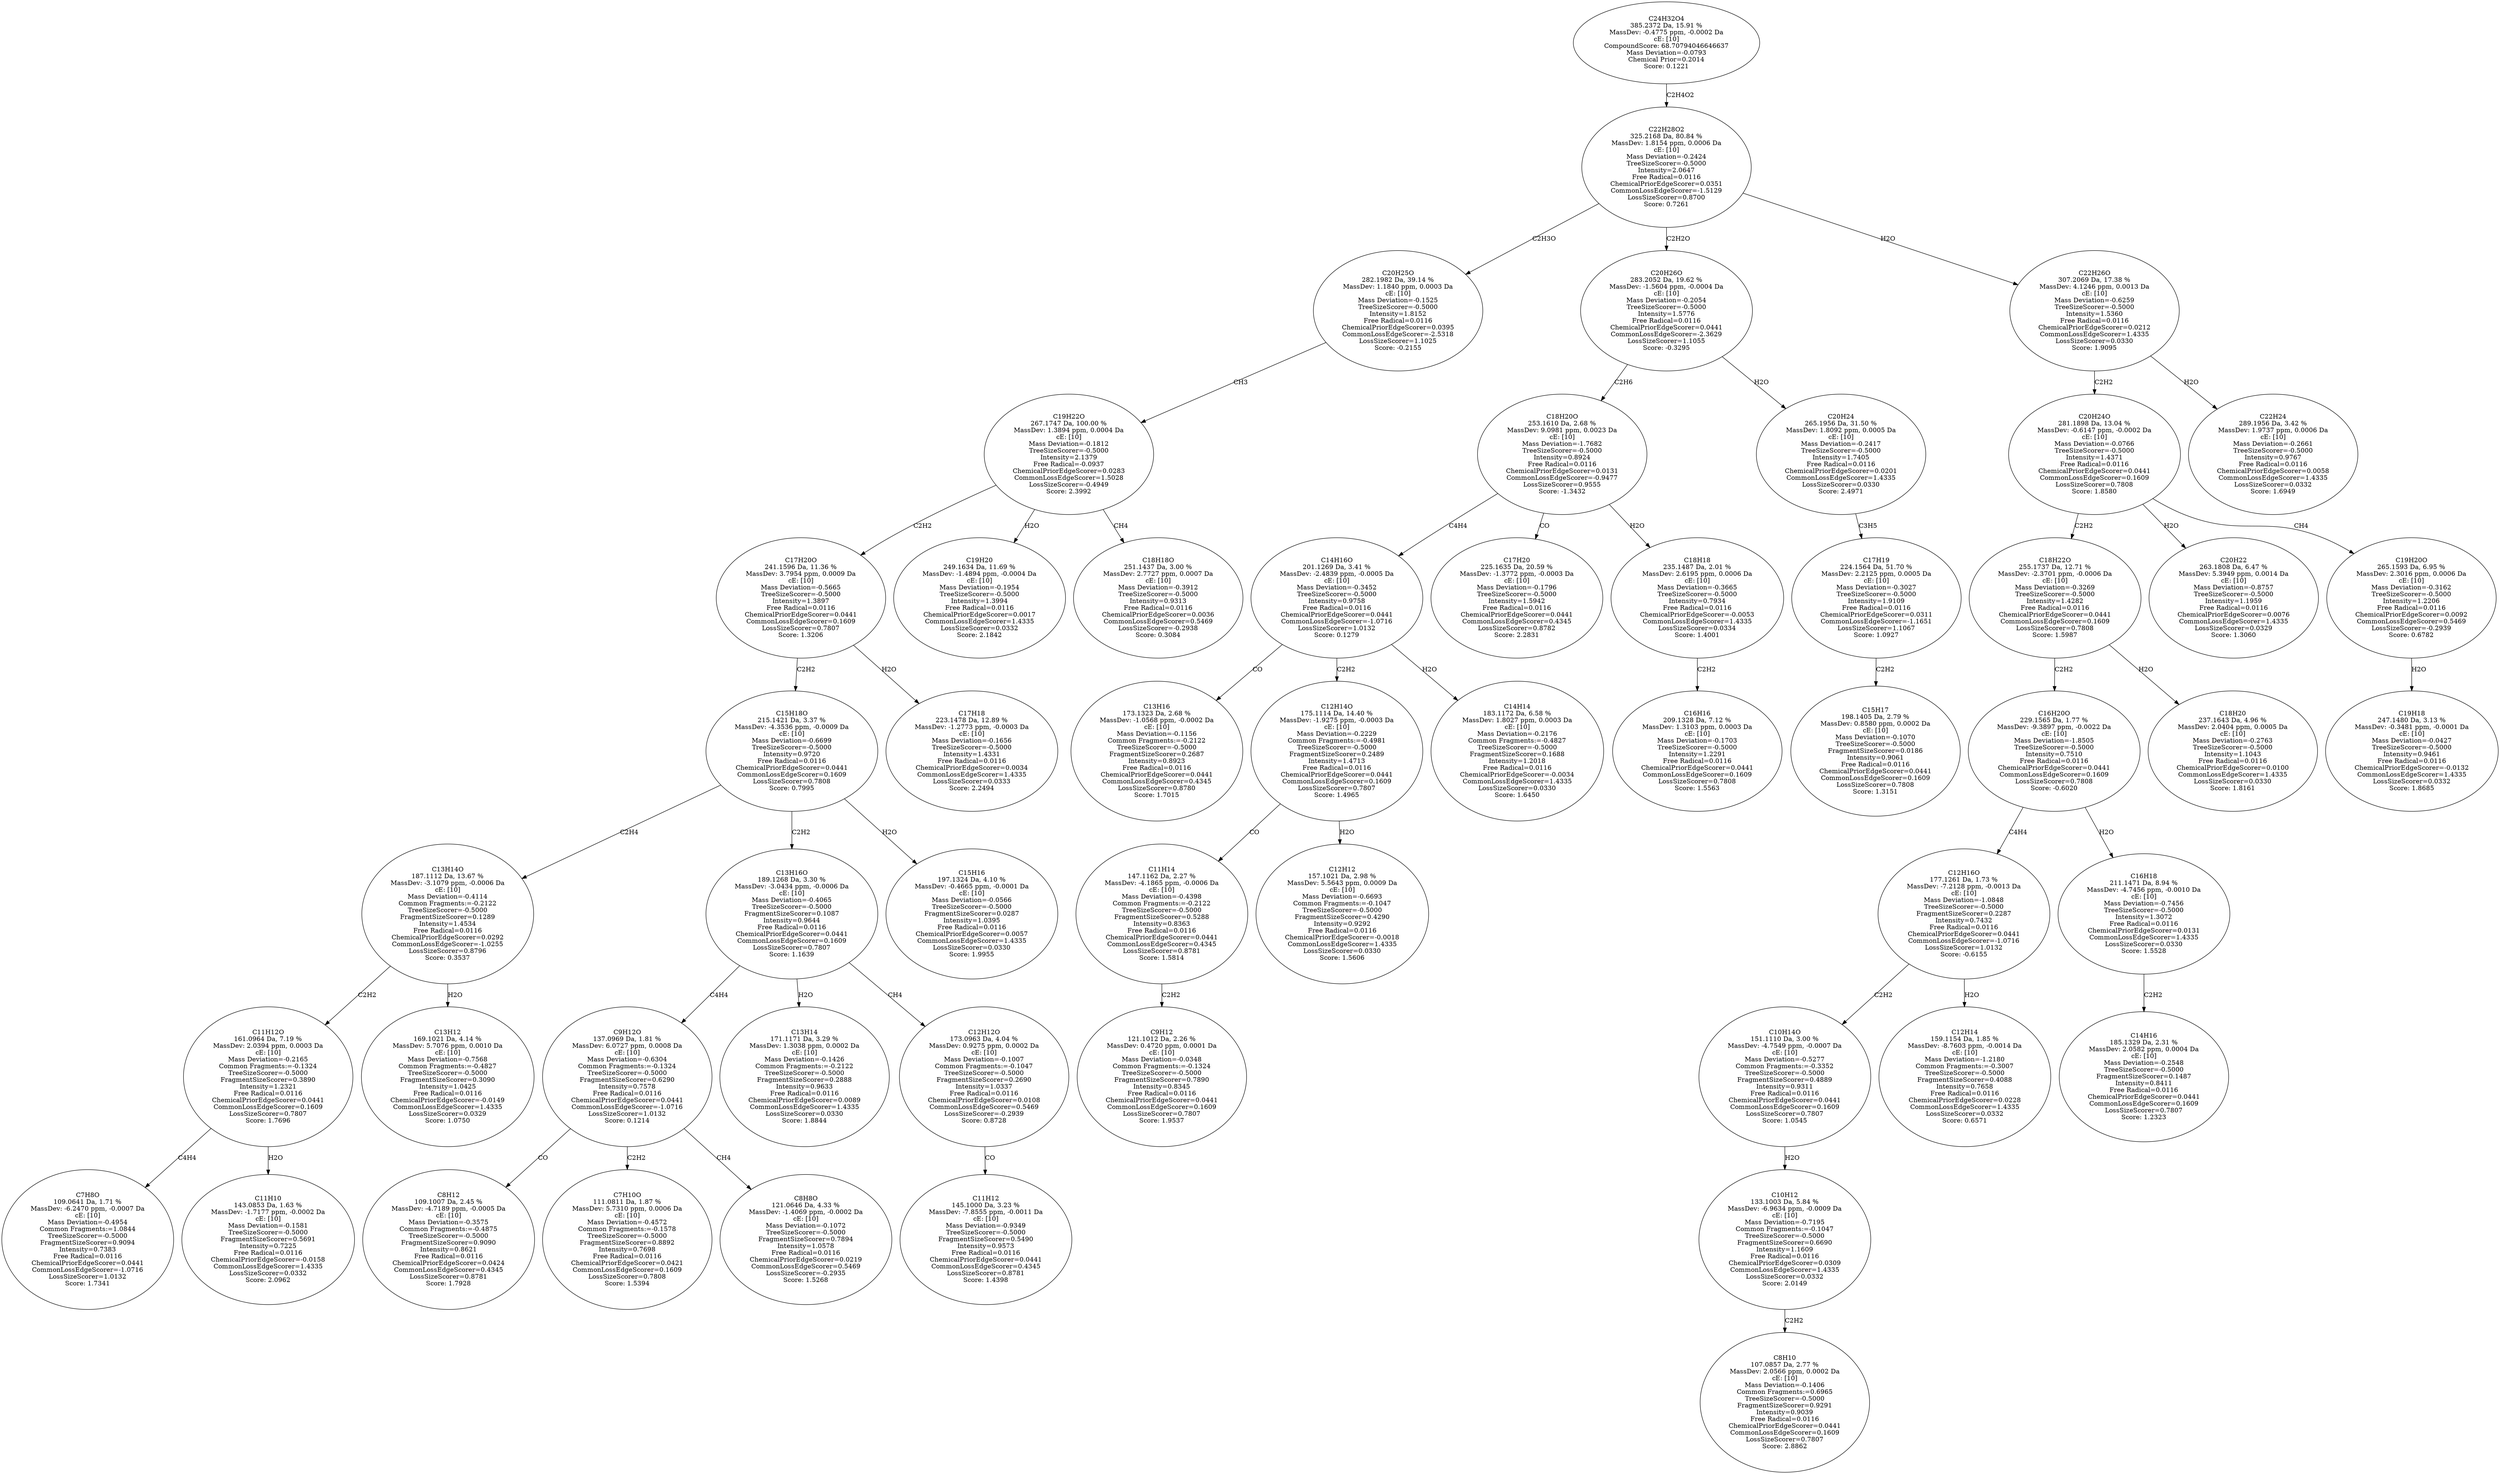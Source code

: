 strict digraph {
v1 [label="C7H8O\n109.0641 Da, 1.71 %\nMassDev: -6.2470 ppm, -0.0007 Da\ncE: [10]\nMass Deviation=-0.4954\nCommon Fragments:=1.0844\nTreeSizeScorer=-0.5000\nFragmentSizeScorer=0.9094\nIntensity=0.7383\nFree Radical=0.0116\nChemicalPriorEdgeScorer=0.0441\nCommonLossEdgeScorer=-1.0716\nLossSizeScorer=1.0132\nScore: 1.7341"];
v2 [label="C11H10\n143.0853 Da, 1.63 %\nMassDev: -1.7177 ppm, -0.0002 Da\ncE: [10]\nMass Deviation=-0.1581\nTreeSizeScorer=-0.5000\nFragmentSizeScorer=0.5691\nIntensity=0.7225\nFree Radical=0.0116\nChemicalPriorEdgeScorer=-0.0158\nCommonLossEdgeScorer=1.4335\nLossSizeScorer=0.0332\nScore: 2.0962"];
v3 [label="C11H12O\n161.0964 Da, 7.19 %\nMassDev: 2.0394 ppm, 0.0003 Da\ncE: [10]\nMass Deviation=-0.2165\nCommon Fragments:=-0.1324\nTreeSizeScorer=-0.5000\nFragmentSizeScorer=0.3890\nIntensity=1.2321\nFree Radical=0.0116\nChemicalPriorEdgeScorer=0.0441\nCommonLossEdgeScorer=0.1609\nLossSizeScorer=0.7807\nScore: 1.7696"];
v4 [label="C13H12\n169.1021 Da, 4.14 %\nMassDev: 5.7076 ppm, 0.0010 Da\ncE: [10]\nMass Deviation=-0.7568\nCommon Fragments:=-0.4827\nTreeSizeScorer=-0.5000\nFragmentSizeScorer=0.3090\nIntensity=1.0425\nFree Radical=0.0116\nChemicalPriorEdgeScorer=-0.0149\nCommonLossEdgeScorer=1.4335\nLossSizeScorer=0.0329\nScore: 1.0750"];
v5 [label="C13H14O\n187.1112 Da, 13.67 %\nMassDev: -3.1079 ppm, -0.0006 Da\ncE: [10]\nMass Deviation=-0.4114\nCommon Fragments:=-0.2122\nTreeSizeScorer=-0.5000\nFragmentSizeScorer=0.1289\nIntensity=1.4534\nFree Radical=0.0116\nChemicalPriorEdgeScorer=0.0292\nCommonLossEdgeScorer=-1.0255\nLossSizeScorer=0.8796\nScore: 0.3537"];
v6 [label="C8H12\n109.1007 Da, 2.45 %\nMassDev: -4.7189 ppm, -0.0005 Da\ncE: [10]\nMass Deviation=-0.3575\nCommon Fragments:=-0.4875\nTreeSizeScorer=-0.5000\nFragmentSizeScorer=0.9090\nIntensity=0.8621\nFree Radical=0.0116\nChemicalPriorEdgeScorer=0.0424\nCommonLossEdgeScorer=0.4345\nLossSizeScorer=0.8781\nScore: 1.7928"];
v7 [label="C7H10O\n111.0811 Da, 1.87 %\nMassDev: 5.7310 ppm, 0.0006 Da\ncE: [10]\nMass Deviation=-0.4572\nCommon Fragments:=-0.1578\nTreeSizeScorer=-0.5000\nFragmentSizeScorer=0.8892\nIntensity=0.7698\nFree Radical=0.0116\nChemicalPriorEdgeScorer=0.0421\nCommonLossEdgeScorer=0.1609\nLossSizeScorer=0.7808\nScore: 1.5394"];
v8 [label="C8H8O\n121.0646 Da, 4.33 %\nMassDev: -1.4069 ppm, -0.0002 Da\ncE: [10]\nMass Deviation=-0.1072\nTreeSizeScorer=-0.5000\nFragmentSizeScorer=0.7894\nIntensity=1.0578\nFree Radical=0.0116\nChemicalPriorEdgeScorer=0.0219\nCommonLossEdgeScorer=0.5469\nLossSizeScorer=-0.2935\nScore: 1.5268"];
v9 [label="C9H12O\n137.0969 Da, 1.81 %\nMassDev: 6.0727 ppm, 0.0008 Da\ncE: [10]\nMass Deviation=-0.6304\nCommon Fragments:=-0.1324\nTreeSizeScorer=-0.5000\nFragmentSizeScorer=0.6290\nIntensity=0.7578\nFree Radical=0.0116\nChemicalPriorEdgeScorer=0.0441\nCommonLossEdgeScorer=-1.0716\nLossSizeScorer=1.0132\nScore: 0.1214"];
v10 [label="C13H14\n171.1171 Da, 3.29 %\nMassDev: 1.3038 ppm, 0.0002 Da\ncE: [10]\nMass Deviation=-0.1426\nCommon Fragments:=-0.2122\nTreeSizeScorer=-0.5000\nFragmentSizeScorer=0.2888\nIntensity=0.9633\nFree Radical=0.0116\nChemicalPriorEdgeScorer=0.0089\nCommonLossEdgeScorer=1.4335\nLossSizeScorer=0.0330\nScore: 1.8844"];
v11 [label="C11H12\n145.1000 Da, 3.23 %\nMassDev: -7.8555 ppm, -0.0011 Da\ncE: [10]\nMass Deviation=-0.9349\nTreeSizeScorer=-0.5000\nFragmentSizeScorer=0.5490\nIntensity=0.9573\nFree Radical=0.0116\nChemicalPriorEdgeScorer=0.0441\nCommonLossEdgeScorer=0.4345\nLossSizeScorer=0.8781\nScore: 1.4398"];
v12 [label="C12H12O\n173.0963 Da, 4.04 %\nMassDev: 0.9275 ppm, 0.0002 Da\ncE: [10]\nMass Deviation=-0.1007\nCommon Fragments:=-0.1047\nTreeSizeScorer=-0.5000\nFragmentSizeScorer=0.2690\nIntensity=1.0337\nFree Radical=0.0116\nChemicalPriorEdgeScorer=0.0108\nCommonLossEdgeScorer=0.5469\nLossSizeScorer=-0.2939\nScore: 0.8728"];
v13 [label="C13H16O\n189.1268 Da, 3.30 %\nMassDev: -3.0434 ppm, -0.0006 Da\ncE: [10]\nMass Deviation=-0.4065\nTreeSizeScorer=-0.5000\nFragmentSizeScorer=0.1087\nIntensity=0.9644\nFree Radical=0.0116\nChemicalPriorEdgeScorer=0.0441\nCommonLossEdgeScorer=0.1609\nLossSizeScorer=0.7807\nScore: 1.1639"];
v14 [label="C15H16\n197.1324 Da, 4.10 %\nMassDev: -0.4665 ppm, -0.0001 Da\ncE: [10]\nMass Deviation=-0.0566\nTreeSizeScorer=-0.5000\nFragmentSizeScorer=0.0287\nIntensity=1.0395\nFree Radical=0.0116\nChemicalPriorEdgeScorer=0.0057\nCommonLossEdgeScorer=1.4335\nLossSizeScorer=0.0330\nScore: 1.9955"];
v15 [label="C15H18O\n215.1421 Da, 3.37 %\nMassDev: -4.3536 ppm, -0.0009 Da\ncE: [10]\nMass Deviation=-0.6699\nTreeSizeScorer=-0.5000\nIntensity=0.9720\nFree Radical=0.0116\nChemicalPriorEdgeScorer=0.0441\nCommonLossEdgeScorer=0.1609\nLossSizeScorer=0.7808\nScore: 0.7995"];
v16 [label="C17H18\n223.1478 Da, 12.89 %\nMassDev: -1.2773 ppm, -0.0003 Da\ncE: [10]\nMass Deviation=-0.1656\nTreeSizeScorer=-0.5000\nIntensity=1.4331\nFree Radical=0.0116\nChemicalPriorEdgeScorer=0.0034\nCommonLossEdgeScorer=1.4335\nLossSizeScorer=0.0333\nScore: 2.2494"];
v17 [label="C17H20O\n241.1596 Da, 11.36 %\nMassDev: 3.7954 ppm, 0.0009 Da\ncE: [10]\nMass Deviation=-0.5665\nTreeSizeScorer=-0.5000\nIntensity=1.3897\nFree Radical=0.0116\nChemicalPriorEdgeScorer=0.0441\nCommonLossEdgeScorer=0.1609\nLossSizeScorer=0.7807\nScore: 1.3206"];
v18 [label="C19H20\n249.1634 Da, 11.69 %\nMassDev: -1.4894 ppm, -0.0004 Da\ncE: [10]\nMass Deviation=-0.1954\nTreeSizeScorer=-0.5000\nIntensity=1.3994\nFree Radical=0.0116\nChemicalPriorEdgeScorer=0.0017\nCommonLossEdgeScorer=1.4335\nLossSizeScorer=0.0332\nScore: 2.1842"];
v19 [label="C18H18O\n251.1437 Da, 3.00 %\nMassDev: 2.7727 ppm, 0.0007 Da\ncE: [10]\nMass Deviation=-0.3912\nTreeSizeScorer=-0.5000\nIntensity=0.9313\nFree Radical=0.0116\nChemicalPriorEdgeScorer=0.0036\nCommonLossEdgeScorer=0.5469\nLossSizeScorer=-0.2938\nScore: 0.3084"];
v20 [label="C19H22O\n267.1747 Da, 100.00 %\nMassDev: 1.3894 ppm, 0.0004 Da\ncE: [10]\nMass Deviation=-0.1812\nTreeSizeScorer=-0.5000\nIntensity=2.1379\nFree Radical=-0.0937\nChemicalPriorEdgeScorer=0.0283\nCommonLossEdgeScorer=1.5028\nLossSizeScorer=-0.4949\nScore: 2.3992"];
v21 [label="C20H25O\n282.1982 Da, 39.14 %\nMassDev: 1.1840 ppm, 0.0003 Da\ncE: [10]\nMass Deviation=-0.1525\nTreeSizeScorer=-0.5000\nIntensity=1.8152\nFree Radical=0.0116\nChemicalPriorEdgeScorer=0.0395\nCommonLossEdgeScorer=-2.5318\nLossSizeScorer=1.1025\nScore: -0.2155"];
v22 [label="C13H16\n173.1323 Da, 2.68 %\nMassDev: -1.0568 ppm, -0.0002 Da\ncE: [10]\nMass Deviation=-0.1156\nCommon Fragments:=-0.2122\nTreeSizeScorer=-0.5000\nFragmentSizeScorer=0.2687\nIntensity=0.8923\nFree Radical=0.0116\nChemicalPriorEdgeScorer=0.0441\nCommonLossEdgeScorer=0.4345\nLossSizeScorer=0.8780\nScore: 1.7015"];
v23 [label="C9H12\n121.1012 Da, 2.26 %\nMassDev: 0.4720 ppm, 0.0001 Da\ncE: [10]\nMass Deviation=-0.0348\nCommon Fragments:=-0.1324\nTreeSizeScorer=-0.5000\nFragmentSizeScorer=0.7890\nIntensity=0.8345\nFree Radical=0.0116\nChemicalPriorEdgeScorer=0.0441\nCommonLossEdgeScorer=0.1609\nLossSizeScorer=0.7807\nScore: 1.9537"];
v24 [label="C11H14\n147.1162 Da, 2.27 %\nMassDev: -4.1865 ppm, -0.0006 Da\ncE: [10]\nMass Deviation=-0.4398\nCommon Fragments:=-0.2122\nTreeSizeScorer=-0.5000\nFragmentSizeScorer=0.5288\nIntensity=0.8363\nFree Radical=0.0116\nChemicalPriorEdgeScorer=0.0441\nCommonLossEdgeScorer=0.4345\nLossSizeScorer=0.8781\nScore: 1.5814"];
v25 [label="C12H12\n157.1021 Da, 2.98 %\nMassDev: 5.5643 ppm, 0.0009 Da\ncE: [10]\nMass Deviation=-0.6693\nCommon Fragments:=-0.1047\nTreeSizeScorer=-0.5000\nFragmentSizeScorer=0.4290\nIntensity=0.9292\nFree Radical=0.0116\nChemicalPriorEdgeScorer=-0.0018\nCommonLossEdgeScorer=1.4335\nLossSizeScorer=0.0330\nScore: 1.5606"];
v26 [label="C12H14O\n175.1114 Da, 14.40 %\nMassDev: -1.9275 ppm, -0.0003 Da\ncE: [10]\nMass Deviation=-0.2229\nCommon Fragments:=-0.4981\nTreeSizeScorer=-0.5000\nFragmentSizeScorer=0.2489\nIntensity=1.4713\nFree Radical=0.0116\nChemicalPriorEdgeScorer=0.0441\nCommonLossEdgeScorer=0.1609\nLossSizeScorer=0.7807\nScore: 1.4965"];
v27 [label="C14H14\n183.1172 Da, 6.58 %\nMassDev: 1.8027 ppm, 0.0003 Da\ncE: [10]\nMass Deviation=-0.2176\nCommon Fragments:=-0.4827\nTreeSizeScorer=-0.5000\nFragmentSizeScorer=0.1688\nIntensity=1.2018\nFree Radical=0.0116\nChemicalPriorEdgeScorer=-0.0034\nCommonLossEdgeScorer=1.4335\nLossSizeScorer=0.0330\nScore: 1.6450"];
v28 [label="C14H16O\n201.1269 Da, 3.41 %\nMassDev: -2.4839 ppm, -0.0005 Da\ncE: [10]\nMass Deviation=-0.3452\nTreeSizeScorer=-0.5000\nIntensity=0.9758\nFree Radical=0.0116\nChemicalPriorEdgeScorer=0.0441\nCommonLossEdgeScorer=-1.0716\nLossSizeScorer=1.0132\nScore: 0.1279"];
v29 [label="C17H20\n225.1635 Da, 20.59 %\nMassDev: -1.3772 ppm, -0.0003 Da\ncE: [10]\nMass Deviation=-0.1796\nTreeSizeScorer=-0.5000\nIntensity=1.5942\nFree Radical=0.0116\nChemicalPriorEdgeScorer=0.0441\nCommonLossEdgeScorer=0.4345\nLossSizeScorer=0.8782\nScore: 2.2831"];
v30 [label="C16H16\n209.1328 Da, 7.12 %\nMassDev: 1.3103 ppm, 0.0003 Da\ncE: [10]\nMass Deviation=-0.1703\nTreeSizeScorer=-0.5000\nIntensity=1.2291\nFree Radical=0.0116\nChemicalPriorEdgeScorer=0.0441\nCommonLossEdgeScorer=0.1609\nLossSizeScorer=0.7808\nScore: 1.5563"];
v31 [label="C18H18\n235.1487 Da, 2.01 %\nMassDev: 2.6195 ppm, 0.0006 Da\ncE: [10]\nMass Deviation=-0.3665\nTreeSizeScorer=-0.5000\nIntensity=0.7934\nFree Radical=0.0116\nChemicalPriorEdgeScorer=-0.0053\nCommonLossEdgeScorer=1.4335\nLossSizeScorer=0.0334\nScore: 1.4001"];
v32 [label="C18H20O\n253.1610 Da, 2.68 %\nMassDev: 9.0981 ppm, 0.0023 Da\ncE: [10]\nMass Deviation=-1.7682\nTreeSizeScorer=-0.5000\nIntensity=0.8924\nFree Radical=0.0116\nChemicalPriorEdgeScorer=0.0131\nCommonLossEdgeScorer=-0.9477\nLossSizeScorer=0.9555\nScore: -1.3432"];
v33 [label="C15H17\n198.1405 Da, 2.79 %\nMassDev: 0.8580 ppm, 0.0002 Da\ncE: [10]\nMass Deviation=-0.1070\nTreeSizeScorer=-0.5000\nFragmentSizeScorer=0.0186\nIntensity=0.9061\nFree Radical=0.0116\nChemicalPriorEdgeScorer=0.0441\nCommonLossEdgeScorer=0.1609\nLossSizeScorer=0.7808\nScore: 1.3151"];
v34 [label="C17H19\n224.1564 Da, 51.70 %\nMassDev: 2.2125 ppm, 0.0005 Da\ncE: [10]\nMass Deviation=-0.3027\nTreeSizeScorer=-0.5000\nIntensity=1.9109\nFree Radical=0.0116\nChemicalPriorEdgeScorer=0.0311\nCommonLossEdgeScorer=-1.1651\nLossSizeScorer=1.1067\nScore: 1.0927"];
v35 [label="C20H24\n265.1956 Da, 31.50 %\nMassDev: 1.8092 ppm, 0.0005 Da\ncE: [10]\nMass Deviation=-0.2417\nTreeSizeScorer=-0.5000\nIntensity=1.7405\nFree Radical=0.0116\nChemicalPriorEdgeScorer=0.0201\nCommonLossEdgeScorer=1.4335\nLossSizeScorer=0.0330\nScore: 2.4971"];
v36 [label="C20H26O\n283.2052 Da, 19.62 %\nMassDev: -1.5604 ppm, -0.0004 Da\ncE: [10]\nMass Deviation=-0.2054\nTreeSizeScorer=-0.5000\nIntensity=1.5776\nFree Radical=0.0116\nChemicalPriorEdgeScorer=0.0441\nCommonLossEdgeScorer=-2.3629\nLossSizeScorer=1.1055\nScore: -0.3295"];
v37 [label="C8H10\n107.0857 Da, 2.77 %\nMassDev: 2.0566 ppm, 0.0002 Da\ncE: [10]\nMass Deviation=-0.1406\nCommon Fragments:=0.6965\nTreeSizeScorer=-0.5000\nFragmentSizeScorer=0.9291\nIntensity=0.9039\nFree Radical=0.0116\nChemicalPriorEdgeScorer=0.0441\nCommonLossEdgeScorer=0.1609\nLossSizeScorer=0.7807\nScore: 2.8862"];
v38 [label="C10H12\n133.1003 Da, 5.84 %\nMassDev: -6.9634 ppm, -0.0009 Da\ncE: [10]\nMass Deviation=-0.7195\nCommon Fragments:=-0.1047\nTreeSizeScorer=-0.5000\nFragmentSizeScorer=0.6690\nIntensity=1.1609\nFree Radical=0.0116\nChemicalPriorEdgeScorer=0.0309\nCommonLossEdgeScorer=1.4335\nLossSizeScorer=0.0332\nScore: 2.0149"];
v39 [label="C10H14O\n151.1110 Da, 3.00 %\nMassDev: -4.7549 ppm, -0.0007 Da\ncE: [10]\nMass Deviation=-0.5277\nCommon Fragments:=-0.3352\nTreeSizeScorer=-0.5000\nFragmentSizeScorer=0.4889\nIntensity=0.9311\nFree Radical=0.0116\nChemicalPriorEdgeScorer=0.0441\nCommonLossEdgeScorer=0.1609\nLossSizeScorer=0.7807\nScore: 1.0545"];
v40 [label="C12H14\n159.1154 Da, 1.85 %\nMassDev: -8.7603 ppm, -0.0014 Da\ncE: [10]\nMass Deviation=-1.2180\nCommon Fragments:=-0.3007\nTreeSizeScorer=-0.5000\nFragmentSizeScorer=0.4088\nIntensity=0.7658\nFree Radical=0.0116\nChemicalPriorEdgeScorer=0.0228\nCommonLossEdgeScorer=1.4335\nLossSizeScorer=0.0332\nScore: 0.6571"];
v41 [label="C12H16O\n177.1261 Da, 1.73 %\nMassDev: -7.2128 ppm, -0.0013 Da\ncE: [10]\nMass Deviation=-1.0848\nTreeSizeScorer=-0.5000\nFragmentSizeScorer=0.2287\nIntensity=0.7432\nFree Radical=0.0116\nChemicalPriorEdgeScorer=0.0441\nCommonLossEdgeScorer=-1.0716\nLossSizeScorer=1.0132\nScore: -0.6155"];
v42 [label="C14H16\n185.1329 Da, 2.31 %\nMassDev: 2.0582 ppm, 0.0004 Da\ncE: [10]\nMass Deviation=-0.2548\nTreeSizeScorer=-0.5000\nFragmentSizeScorer=0.1487\nIntensity=0.8411\nFree Radical=0.0116\nChemicalPriorEdgeScorer=0.0441\nCommonLossEdgeScorer=0.1609\nLossSizeScorer=0.7807\nScore: 1.2323"];
v43 [label="C16H18\n211.1471 Da, 8.94 %\nMassDev: -4.7456 ppm, -0.0010 Da\ncE: [10]\nMass Deviation=-0.7456\nTreeSizeScorer=-0.5000\nIntensity=1.3072\nFree Radical=0.0116\nChemicalPriorEdgeScorer=0.0131\nCommonLossEdgeScorer=1.4335\nLossSizeScorer=0.0330\nScore: 1.5528"];
v44 [label="C16H20O\n229.1565 Da, 1.77 %\nMassDev: -9.3897 ppm, -0.0022 Da\ncE: [10]\nMass Deviation=-1.8505\nTreeSizeScorer=-0.5000\nIntensity=0.7510\nFree Radical=0.0116\nChemicalPriorEdgeScorer=0.0441\nCommonLossEdgeScorer=0.1609\nLossSizeScorer=0.7808\nScore: -0.6020"];
v45 [label="C18H20\n237.1643 Da, 4.96 %\nMassDev: 2.0404 ppm, 0.0005 Da\ncE: [10]\nMass Deviation=-0.2763\nTreeSizeScorer=-0.5000\nIntensity=1.1043\nFree Radical=0.0116\nChemicalPriorEdgeScorer=0.0100\nCommonLossEdgeScorer=1.4335\nLossSizeScorer=0.0330\nScore: 1.8161"];
v46 [label="C18H22O\n255.1737 Da, 12.71 %\nMassDev: -2.3701 ppm, -0.0006 Da\ncE: [10]\nMass Deviation=-0.3269\nTreeSizeScorer=-0.5000\nIntensity=1.4282\nFree Radical=0.0116\nChemicalPriorEdgeScorer=0.0441\nCommonLossEdgeScorer=0.1609\nLossSizeScorer=0.7808\nScore: 1.5987"];
v47 [label="C20H22\n263.1808 Da, 6.47 %\nMassDev: 5.3949 ppm, 0.0014 Da\ncE: [10]\nMass Deviation=-0.8757\nTreeSizeScorer=-0.5000\nIntensity=1.1959\nFree Radical=0.0116\nChemicalPriorEdgeScorer=0.0076\nCommonLossEdgeScorer=1.4335\nLossSizeScorer=0.0329\nScore: 1.3060"];
v48 [label="C19H18\n247.1480 Da, 3.13 %\nMassDev: -0.3481 ppm, -0.0001 Da\ncE: [10]\nMass Deviation=-0.0427\nTreeSizeScorer=-0.5000\nIntensity=0.9461\nFree Radical=0.0116\nChemicalPriorEdgeScorer=-0.0132\nCommonLossEdgeScorer=1.4335\nLossSizeScorer=0.0332\nScore: 1.8685"];
v49 [label="C19H20O\n265.1593 Da, 6.95 %\nMassDev: 2.3016 ppm, 0.0006 Da\ncE: [10]\nMass Deviation=-0.3162\nTreeSizeScorer=-0.5000\nIntensity=1.2206\nFree Radical=0.0116\nChemicalPriorEdgeScorer=0.0092\nCommonLossEdgeScorer=0.5469\nLossSizeScorer=-0.2939\nScore: 0.6782"];
v50 [label="C20H24O\n281.1898 Da, 13.04 %\nMassDev: -0.6147 ppm, -0.0002 Da\ncE: [10]\nMass Deviation=-0.0766\nTreeSizeScorer=-0.5000\nIntensity=1.4371\nFree Radical=0.0116\nChemicalPriorEdgeScorer=0.0441\nCommonLossEdgeScorer=0.1609\nLossSizeScorer=0.7808\nScore: 1.8580"];
v51 [label="C22H24\n289.1956 Da, 3.42 %\nMassDev: 1.9737 ppm, 0.0006 Da\ncE: [10]\nMass Deviation=-0.2661\nTreeSizeScorer=-0.5000\nIntensity=0.9767\nFree Radical=0.0116\nChemicalPriorEdgeScorer=0.0058\nCommonLossEdgeScorer=1.4335\nLossSizeScorer=0.0332\nScore: 1.6949"];
v52 [label="C22H26O\n307.2069 Da, 17.38 %\nMassDev: 4.1246 ppm, 0.0013 Da\ncE: [10]\nMass Deviation=-0.6259\nTreeSizeScorer=-0.5000\nIntensity=1.5360\nFree Radical=0.0116\nChemicalPriorEdgeScorer=0.0212\nCommonLossEdgeScorer=1.4335\nLossSizeScorer=0.0330\nScore: 1.9095"];
v53 [label="C22H28O2\n325.2168 Da, 80.84 %\nMassDev: 1.8154 ppm, 0.0006 Da\ncE: [10]\nMass Deviation=-0.2424\nTreeSizeScorer=-0.5000\nIntensity=2.0647\nFree Radical=0.0116\nChemicalPriorEdgeScorer=0.0351\nCommonLossEdgeScorer=-1.5129\nLossSizeScorer=0.8700\nScore: 0.7261"];
v54 [label="C24H32O4\n385.2372 Da, 15.91 %\nMassDev: -0.4775 ppm, -0.0002 Da\ncE: [10]\nCompoundScore: 68.70794046646637\nMass Deviation=-0.0793\nChemical Prior=0.2014\nScore: 0.1221"];
v3 -> v1 [label="C4H4"];
v3 -> v2 [label="H2O"];
v5 -> v3 [label="C2H2"];
v5 -> v4 [label="H2O"];
v15 -> v5 [label="C2H4"];
v9 -> v6 [label="CO"];
v9 -> v7 [label="C2H2"];
v9 -> v8 [label="CH4"];
v13 -> v9 [label="C4H4"];
v13 -> v10 [label="H2O"];
v12 -> v11 [label="CO"];
v13 -> v12 [label="CH4"];
v15 -> v13 [label="C2H2"];
v15 -> v14 [label="H2O"];
v17 -> v15 [label="C2H2"];
v17 -> v16 [label="H2O"];
v20 -> v17 [label="C2H2"];
v20 -> v18 [label="H2O"];
v20 -> v19 [label="CH4"];
v21 -> v20 [label="CH3"];
v53 -> v21 [label="C2H3O"];
v28 -> v22 [label="CO"];
v24 -> v23 [label="C2H2"];
v26 -> v24 [label="CO"];
v26 -> v25 [label="H2O"];
v28 -> v26 [label="C2H2"];
v28 -> v27 [label="H2O"];
v32 -> v28 [label="C4H4"];
v32 -> v29 [label="CO"];
v31 -> v30 [label="C2H2"];
v32 -> v31 [label="H2O"];
v36 -> v32 [label="C2H6"];
v34 -> v33 [label="C2H2"];
v35 -> v34 [label="C3H5"];
v36 -> v35 [label="H2O"];
v53 -> v36 [label="C2H2O"];
v38 -> v37 [label="C2H2"];
v39 -> v38 [label="H2O"];
v41 -> v39 [label="C2H2"];
v41 -> v40 [label="H2O"];
v44 -> v41 [label="C4H4"];
v43 -> v42 [label="C2H2"];
v44 -> v43 [label="H2O"];
v46 -> v44 [label="C2H2"];
v46 -> v45 [label="H2O"];
v50 -> v46 [label="C2H2"];
v50 -> v47 [label="H2O"];
v49 -> v48 [label="H2O"];
v50 -> v49 [label="CH4"];
v52 -> v50 [label="C2H2"];
v52 -> v51 [label="H2O"];
v53 -> v52 [label="H2O"];
v54 -> v53 [label="C2H4O2"];
}